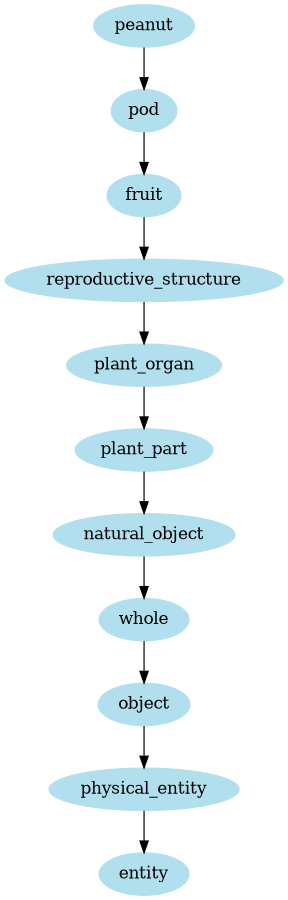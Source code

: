 digraph unix {
	node [color=lightblue2 style=filled]
	size="6,6"
	peanut -> pod
	pod -> fruit
	fruit -> reproductive_structure
	reproductive_structure -> plant_organ
	plant_organ -> plant_part
	plant_part -> natural_object
	natural_object -> whole
	whole -> object
	object -> physical_entity
	physical_entity -> entity
}

